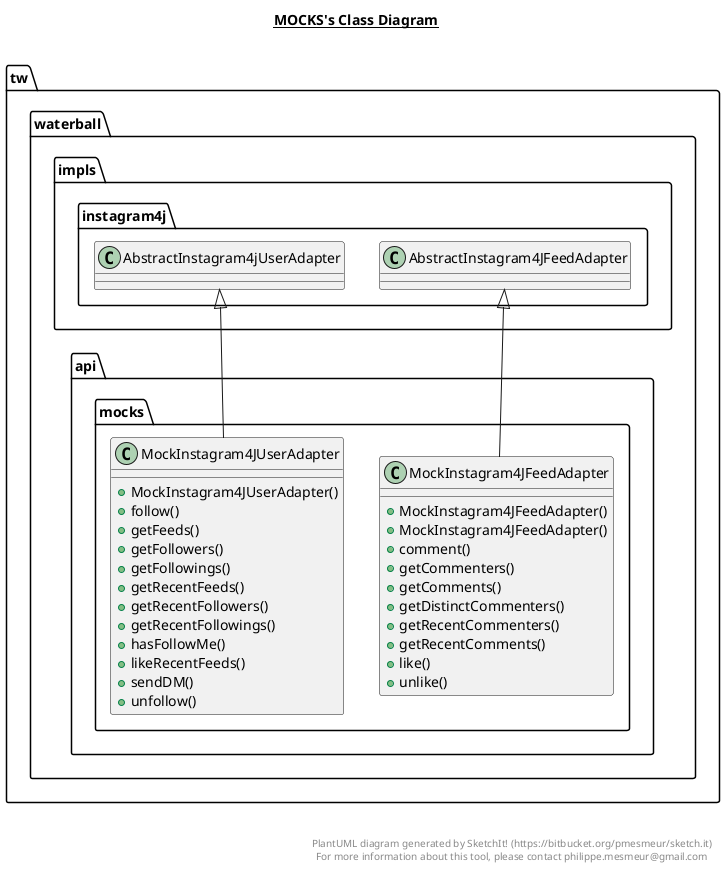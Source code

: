 @startuml

title __MOCKS's Class Diagram__\n

  namespace tw.waterball.api {
    namespace mocks {
      class tw.waterball.api.mocks.MockInstagram4JFeedAdapter {
          + MockInstagram4JFeedAdapter()
          + MockInstagram4JFeedAdapter()
          + comment()
          + getCommenters()
          + getComments()
          + getDistinctCommenters()
          + getRecentCommenters()
          + getRecentComments()
          + like()
          + unlike()
      }
    }
  }
  

  namespace tw.waterball.api {
    namespace mocks {
      class tw.waterball.api.mocks.MockInstagram4JUserAdapter {
          + MockInstagram4JUserAdapter()
          + follow()
          + getFeeds()
          + getFollowers()
          + getFollowings()
          + getRecentFeeds()
          + getRecentFollowers()
          + getRecentFollowings()
          + hasFollowMe()
          + likeRecentFeeds()
          + sendDM()
          + unfollow()
      }
    }
  }
  

  tw.waterball.api.mocks.MockInstagram4JFeedAdapter -up-|> tw.waterball.impls.instagram4j.AbstractInstagram4JFeedAdapter
  tw.waterball.api.mocks.MockInstagram4JUserAdapter -up-|> tw.waterball.impls.instagram4j.AbstractInstagram4jUserAdapter


right footer


PlantUML diagram generated by SketchIt! (https://bitbucket.org/pmesmeur/sketch.it)
For more information about this tool, please contact philippe.mesmeur@gmail.com
endfooter

@enduml
